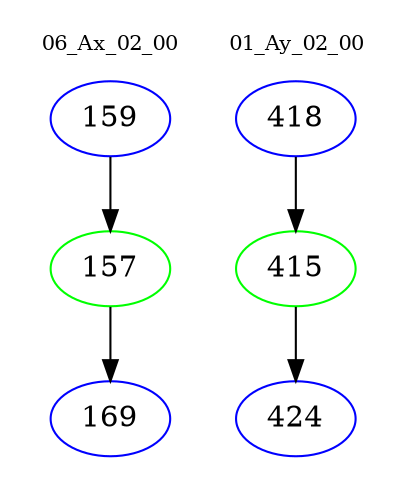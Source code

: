 digraph{
subgraph cluster_0 {
color = white
label = "06_Ax_02_00";
fontsize=10;
T0_159 [label="159", color="blue"]
T0_159 -> T0_157 [color="black"]
T0_157 [label="157", color="green"]
T0_157 -> T0_169 [color="black"]
T0_169 [label="169", color="blue"]
}
subgraph cluster_1 {
color = white
label = "01_Ay_02_00";
fontsize=10;
T1_418 [label="418", color="blue"]
T1_418 -> T1_415 [color="black"]
T1_415 [label="415", color="green"]
T1_415 -> T1_424 [color="black"]
T1_424 [label="424", color="blue"]
}
}
